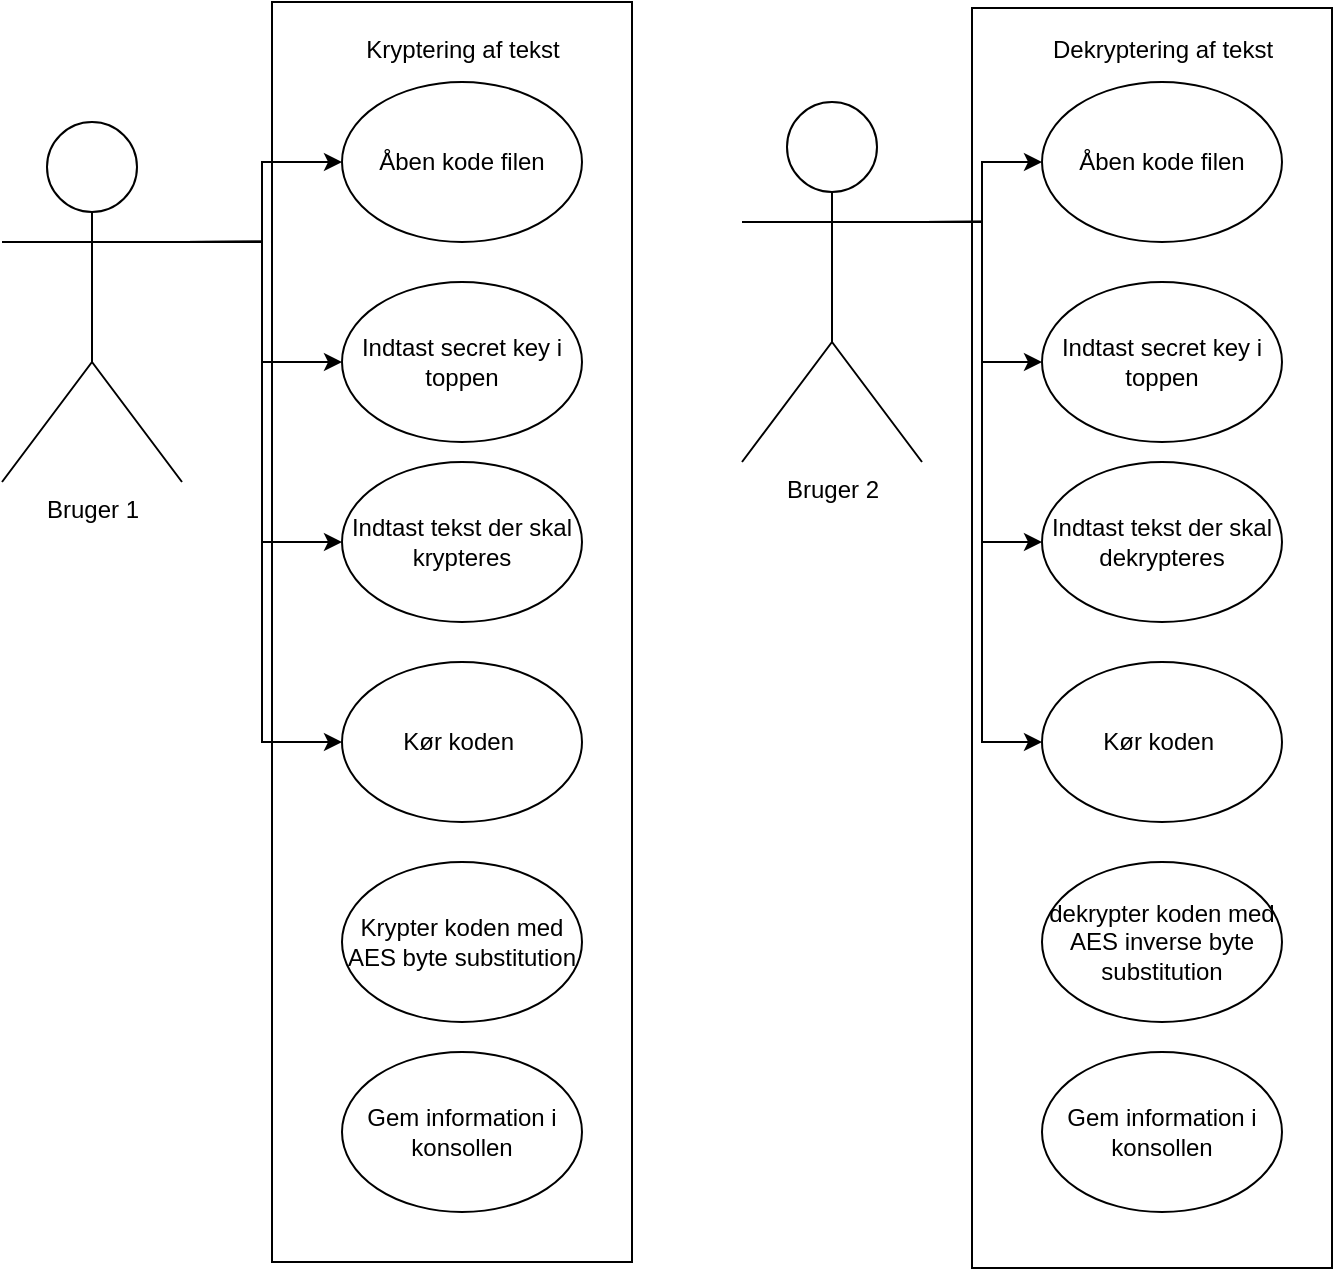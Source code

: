 <mxfile version="21.6.8" type="github">
  <diagram name="Side-1" id="Mbxeej78QvSqRiWuFZW1">
    <mxGraphModel dx="1735" dy="1109" grid="1" gridSize="10" guides="1" tooltips="1" connect="1" arrows="1" fold="1" page="1" pageScale="1" pageWidth="827" pageHeight="1169" math="0" shadow="0">
      <root>
        <mxCell id="0" />
        <mxCell id="1" parent="0" />
        <mxCell id="rTcxfEBIbaLlCu3tCDtd-26" value="" style="rounded=0;whiteSpace=wrap;html=1;fillColor=none;" vertex="1" parent="1">
          <mxGeometry x="545" y="63" width="180" height="630" as="geometry" />
        </mxCell>
        <mxCell id="rTcxfEBIbaLlCu3tCDtd-12" style="edgeStyle=orthogonalEdgeStyle;rounded=0;orthogonalLoop=1;jettySize=auto;html=1;exitX=1;exitY=0.333;exitDx=0;exitDy=0;exitPerimeter=0;entryX=0;entryY=0.5;entryDx=0;entryDy=0;" edge="1" parent="1" source="rTcxfEBIbaLlCu3tCDtd-1" target="rTcxfEBIbaLlCu3tCDtd-7">
          <mxGeometry relative="1" as="geometry" />
        </mxCell>
        <mxCell id="rTcxfEBIbaLlCu3tCDtd-13" style="edgeStyle=orthogonalEdgeStyle;rounded=0;orthogonalLoop=1;jettySize=auto;html=1;exitX=1;exitY=0.333;exitDx=0;exitDy=0;exitPerimeter=0;entryX=0;entryY=0.5;entryDx=0;entryDy=0;" edge="1" parent="1" source="rTcxfEBIbaLlCu3tCDtd-1" target="rTcxfEBIbaLlCu3tCDtd-9">
          <mxGeometry relative="1" as="geometry" />
        </mxCell>
        <mxCell id="rTcxfEBIbaLlCu3tCDtd-14" style="edgeStyle=orthogonalEdgeStyle;rounded=0;orthogonalLoop=1;jettySize=auto;html=1;exitX=1;exitY=0.333;exitDx=0;exitDy=0;exitPerimeter=0;entryX=0;entryY=0.5;entryDx=0;entryDy=0;" edge="1" parent="1" source="rTcxfEBIbaLlCu3tCDtd-1" target="rTcxfEBIbaLlCu3tCDtd-10">
          <mxGeometry relative="1" as="geometry" />
        </mxCell>
        <mxCell id="rTcxfEBIbaLlCu3tCDtd-15" style="edgeStyle=orthogonalEdgeStyle;rounded=0;orthogonalLoop=1;jettySize=auto;html=1;exitX=1;exitY=0.333;exitDx=0;exitDy=0;exitPerimeter=0;entryX=0;entryY=0.5;entryDx=0;entryDy=0;" edge="1" parent="1" source="rTcxfEBIbaLlCu3tCDtd-1" target="rTcxfEBIbaLlCu3tCDtd-11">
          <mxGeometry relative="1" as="geometry" />
        </mxCell>
        <mxCell id="rTcxfEBIbaLlCu3tCDtd-1" value="Bruger 1&lt;br&gt;" style="shape=umlActor;verticalLabelPosition=bottom;verticalAlign=top;html=1;outlineConnect=0;" vertex="1" parent="1">
          <mxGeometry x="60" y="120" width="90" height="180" as="geometry" />
        </mxCell>
        <mxCell id="rTcxfEBIbaLlCu3tCDtd-6" value="" style="rounded=0;whiteSpace=wrap;html=1;fillColor=none;" vertex="1" parent="1">
          <mxGeometry x="195" y="60" width="180" height="630" as="geometry" />
        </mxCell>
        <mxCell id="rTcxfEBIbaLlCu3tCDtd-7" value="Åben kode filen" style="ellipse;whiteSpace=wrap;html=1;" vertex="1" parent="1">
          <mxGeometry x="230" y="100" width="120" height="80" as="geometry" />
        </mxCell>
        <mxCell id="rTcxfEBIbaLlCu3tCDtd-8" value="Kryptering af tekst" style="text;html=1;align=center;verticalAlign=middle;resizable=0;points=[];autosize=1;strokeColor=none;fillColor=none;" vertex="1" parent="1">
          <mxGeometry x="230" y="69" width="120" height="30" as="geometry" />
        </mxCell>
        <mxCell id="rTcxfEBIbaLlCu3tCDtd-9" value="Indtast secret key i toppen" style="ellipse;whiteSpace=wrap;html=1;" vertex="1" parent="1">
          <mxGeometry x="230" y="200" width="120" height="80" as="geometry" />
        </mxCell>
        <mxCell id="rTcxfEBIbaLlCu3tCDtd-10" value="Indtast tekst der skal krypteres" style="ellipse;whiteSpace=wrap;html=1;" vertex="1" parent="1">
          <mxGeometry x="230" y="290" width="120" height="80" as="geometry" />
        </mxCell>
        <mxCell id="rTcxfEBIbaLlCu3tCDtd-11" value="Kør koden&amp;nbsp;" style="ellipse;whiteSpace=wrap;html=1;" vertex="1" parent="1">
          <mxGeometry x="230" y="390" width="120" height="80" as="geometry" />
        </mxCell>
        <mxCell id="rTcxfEBIbaLlCu3tCDtd-16" value="Krypter koden med AES&amp;nbsp;byte substitution" style="ellipse;whiteSpace=wrap;html=1;" vertex="1" parent="1">
          <mxGeometry x="230" y="490" width="120" height="80" as="geometry" />
        </mxCell>
        <mxCell id="rTcxfEBIbaLlCu3tCDtd-17" value="Gem information i konsollen" style="ellipse;whiteSpace=wrap;html=1;" vertex="1" parent="1">
          <mxGeometry x="230" y="585" width="120" height="80" as="geometry" />
        </mxCell>
        <mxCell id="rTcxfEBIbaLlCu3tCDtd-27" style="edgeStyle=orthogonalEdgeStyle;rounded=0;orthogonalLoop=1;jettySize=auto;html=1;exitX=1;exitY=0.333;exitDx=0;exitDy=0;exitPerimeter=0;entryX=0;entryY=0.5;entryDx=0;entryDy=0;" edge="1" parent="1" source="rTcxfEBIbaLlCu3tCDtd-18" target="rTcxfEBIbaLlCu3tCDtd-19">
          <mxGeometry relative="1" as="geometry" />
        </mxCell>
        <mxCell id="rTcxfEBIbaLlCu3tCDtd-28" style="edgeStyle=orthogonalEdgeStyle;rounded=0;orthogonalLoop=1;jettySize=auto;html=1;exitX=1;exitY=0.333;exitDx=0;exitDy=0;exitPerimeter=0;entryX=0;entryY=0.5;entryDx=0;entryDy=0;" edge="1" parent="1" source="rTcxfEBIbaLlCu3tCDtd-18" target="rTcxfEBIbaLlCu3tCDtd-21">
          <mxGeometry relative="1" as="geometry" />
        </mxCell>
        <mxCell id="rTcxfEBIbaLlCu3tCDtd-29" style="edgeStyle=orthogonalEdgeStyle;rounded=0;orthogonalLoop=1;jettySize=auto;html=1;exitX=1;exitY=0.333;exitDx=0;exitDy=0;exitPerimeter=0;entryX=0;entryY=0.5;entryDx=0;entryDy=0;" edge="1" parent="1" source="rTcxfEBIbaLlCu3tCDtd-18" target="rTcxfEBIbaLlCu3tCDtd-22">
          <mxGeometry relative="1" as="geometry" />
        </mxCell>
        <mxCell id="rTcxfEBIbaLlCu3tCDtd-30" style="edgeStyle=orthogonalEdgeStyle;rounded=0;orthogonalLoop=1;jettySize=auto;html=1;exitX=1;exitY=0.333;exitDx=0;exitDy=0;exitPerimeter=0;entryX=0;entryY=0.5;entryDx=0;entryDy=0;" edge="1" parent="1" source="rTcxfEBIbaLlCu3tCDtd-18" target="rTcxfEBIbaLlCu3tCDtd-23">
          <mxGeometry relative="1" as="geometry" />
        </mxCell>
        <mxCell id="rTcxfEBIbaLlCu3tCDtd-18" value="Bruger 2&lt;br&gt;" style="shape=umlActor;verticalLabelPosition=bottom;verticalAlign=top;html=1;outlineConnect=0;" vertex="1" parent="1">
          <mxGeometry x="430" y="110" width="90" height="180" as="geometry" />
        </mxCell>
        <mxCell id="rTcxfEBIbaLlCu3tCDtd-19" value="Åben kode filen" style="ellipse;whiteSpace=wrap;html=1;" vertex="1" parent="1">
          <mxGeometry x="580" y="100" width="120" height="80" as="geometry" />
        </mxCell>
        <mxCell id="rTcxfEBIbaLlCu3tCDtd-20" value="Dekryptering af tekst" style="text;html=1;align=center;verticalAlign=middle;resizable=0;points=[];autosize=1;strokeColor=none;fillColor=none;" vertex="1" parent="1">
          <mxGeometry x="575" y="69" width="130" height="30" as="geometry" />
        </mxCell>
        <mxCell id="rTcxfEBIbaLlCu3tCDtd-21" value="Indtast secret key i toppen" style="ellipse;whiteSpace=wrap;html=1;" vertex="1" parent="1">
          <mxGeometry x="580" y="200" width="120" height="80" as="geometry" />
        </mxCell>
        <mxCell id="rTcxfEBIbaLlCu3tCDtd-22" value="Indtast tekst der skal dekrypteres" style="ellipse;whiteSpace=wrap;html=1;" vertex="1" parent="1">
          <mxGeometry x="580" y="290" width="120" height="80" as="geometry" />
        </mxCell>
        <mxCell id="rTcxfEBIbaLlCu3tCDtd-23" value="Kør koden&amp;nbsp;" style="ellipse;whiteSpace=wrap;html=1;" vertex="1" parent="1">
          <mxGeometry x="580" y="390" width="120" height="80" as="geometry" />
        </mxCell>
        <mxCell id="rTcxfEBIbaLlCu3tCDtd-24" value="dekrypter koden med AES inverse byte substitution" style="ellipse;whiteSpace=wrap;html=1;" vertex="1" parent="1">
          <mxGeometry x="580" y="490" width="120" height="80" as="geometry" />
        </mxCell>
        <mxCell id="rTcxfEBIbaLlCu3tCDtd-25" value="Gem information i konsollen" style="ellipse;whiteSpace=wrap;html=1;" vertex="1" parent="1">
          <mxGeometry x="580" y="585" width="120" height="80" as="geometry" />
        </mxCell>
      </root>
    </mxGraphModel>
  </diagram>
</mxfile>
